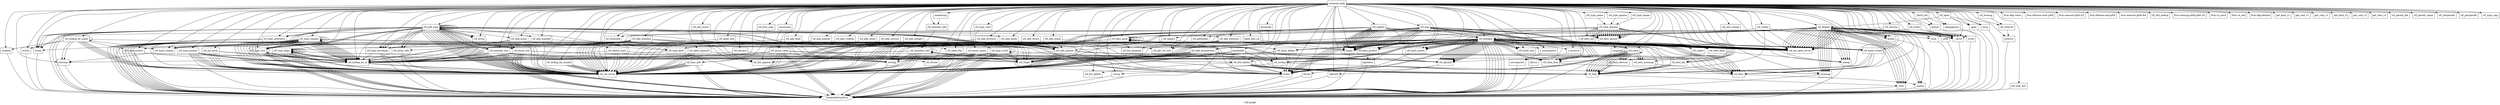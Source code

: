 digraph "Call graph" {
	label="Call graph";

	Node0x8052a35e0 [shape=record,label="{external node}"];
	Node0x8052a35e0 -> Node0x8052a3670;
	Node0x8052a35e0 -> Node0x8052a3850;
	Node0x8052a35e0 -> Node0x8052a38b0;
	Node0x8052a35e0 -> Node0x8052a3910;
	Node0x8052a35e0 -> Node0x8052a3970;
	Node0x8052a35e0 -> Node0x8052a39d0;
	Node0x8052a35e0 -> Node0x8052a3af0;
	Node0x8052a35e0 -> Node0x8052a3b50;
	Node0x8052a35e0 -> Node0x8052a3df0;
	Node0x8052a35e0 -> Node0x8052a3e50;
	Node0x8052a35e0 -> Node0x8052a3f10;
	Node0x8052a35e0 -> Node0x8052a3fd0;
	Node0x8052a35e0 -> Node0x8052bc030;
	Node0x8052a35e0 -> Node0x8052bc090;
	Node0x8052a35e0 -> Node0x8052bc1b0;
	Node0x8052a35e0 -> Node0x8052bc210;
	Node0x8052a35e0 -> Node0x8052bc270;
	Node0x8052a35e0 -> Node0x8052bc2d0;
	Node0x8052a35e0 -> Node0x8052bc390;
	Node0x8052a35e0 -> Node0x8052bc3f0;
	Node0x8052a35e0 -> Node0x8052bc450;
	Node0x8052a35e0 -> Node0x8052bc570;
	Node0x8052a35e0 -> Node0x8052bc5d0;
	Node0x8052a35e0 -> Node0x8052bc630;
	Node0x8052a35e0 -> Node0x8052bc690;
	Node0x8052a35e0 -> Node0x8052bc6f0;
	Node0x8052a35e0 -> Node0x8052bc750;
	Node0x8052a35e0 -> Node0x8052bc7b0;
	Node0x8052a35e0 -> Node0x8052bc810;
	Node0x8052a35e0 -> Node0x8052bc870;
	Node0x8052a35e0 -> Node0x8052bc8d0;
	Node0x8052a35e0 -> Node0x8052bcb10;
	Node0x8052a35e0 -> Node0x8052bcb70;
	Node0x8052a35e0 -> Node0x8052bcc90;
	Node0x8052a35e0 -> Node0x8052bce70;
	Node0x8052a35e0 -> Node0x8052bcf30;
	Node0x8052a35e0 -> Node0x8052bcf90;
	Node0x8052a35e0 -> Node0x8052bd050;
	Node0x8052a35e0 -> Node0x8052bd0b0;
	Node0x8052a35e0 -> Node0x8052bd110;
	Node0x8052a35e0 -> Node0x8052bd170;
	Node0x8052a35e0 -> Node0x8052bd230;
	Node0x8052a35e0 -> Node0x8052bd2f0;
	Node0x8052a35e0 -> Node0x8052bd290;
	Node0x8052a35e0 -> Node0x8052bd350;
	Node0x8052a35e0 -> Node0x8052bd3b0;
	Node0x8052a35e0 -> Node0x8052bcbd0;
	Node0x8052a35e0 -> Node0x8052bd470;
	Node0x8052a35e0 -> Node0x8052bd4d0;
	Node0x8052a35e0 -> Node0x8052bd530;
	Node0x8052a35e0 -> Node0x8052bd590;
	Node0x8052a35e0 -> Node0x8052bd5f0;
	Node0x8052a35e0 -> Node0x8052bd650;
	Node0x8052a35e0 -> Node0x8052bc4b0;
	Node0x8052a35e0 -> Node0x8052bd6b0;
	Node0x8052a35e0 -> Node0x8052bd770;
	Node0x8052a35e0 -> Node0x8052bd830;
	Node0x8052a35e0 -> Node0x8052bd890;
	Node0x8052a35e0 -> Node0x8052bd8f0;
	Node0x8052a35e0 -> Node0x8052bd950;
	Node0x8052a35e0 -> Node0x8052bd9b0;
	Node0x8052a35e0 -> Node0x8052bda10;
	Node0x8052a35e0 -> Node0x8052bda70;
	Node0x8052a35e0 -> Node0x8052bdad0;
	Node0x8052a35e0 -> Node0x8052bdb30;
	Node0x8052a35e0 -> Node0x8052bdb90;
	Node0x8052a35e0 -> Node0x8052bdbf0;
	Node0x8052a35e0 -> Node0x8052bdc50;
	Node0x8052a35e0 -> Node0x8052bdcb0;
	Node0x8052a35e0 -> Node0x8052bdd10;
	Node0x8052a35e0 -> Node0x8052bdd70;
	Node0x8052a35e0 -> Node0x8052bddd0;
	Node0x8052a35e0 -> Node0x8052bde30;
	Node0x8052a35e0 -> Node0x8052bde90;
	Node0x8052a35e0 -> Node0x8052bdef0;
	Node0x8052a35e0 -> Node0x8052bdf50;
	Node0x8052a35e0 -> Node0x8052bdfb0;
	Node0x8052a35e0 -> Node0x8052be010;
	Node0x8052a35e0 -> Node0x8052be070;
	Node0x8052a35e0 -> Node0x8052be0d0;
	Node0x8052a35e0 -> Node0x8052be130;
	Node0x8052a35e0 -> Node0x8052be190;
	Node0x8052a35e0 -> Node0x8052be1f0;
	Node0x8052a35e0 -> Node0x8052be250;
	Node0x8052a35e0 -> Node0x8052be2b0;
	Node0x8052a35e0 -> Node0x8052be310;
	Node0x8052a35e0 -> Node0x8052be370;
	Node0x8052a35e0 -> Node0x8052bc330;
	Node0x8052a35e0 -> Node0x8052be3d0;
	Node0x8052a35e0 -> Node0x8052be430;
	Node0x8052a35e0 -> Node0x8052a3790;
	Node0x8052a35e0 -> Node0x8052be490;
	Node0x8052a35e0 -> Node0x8052a3d90;
	Node0x8052a35e0 -> Node0x8052be4f0;
	Node0x8052a35e0 -> Node0x8052be550;
	Node0x8052a35e0 -> Node0x8052be5b0;
	Node0x8052a35e0 -> Node0x8052be610;
	Node0x8052a35e0 -> Node0x8052be670;
	Node0x8052a35e0 -> Node0x8052be6d0;
	Node0x8052a35e0 -> Node0x8052a3cd0;
	Node0x8052a35e0 -> Node0x8052be730;
	Node0x8052a35e0 -> Node0x8052be790;
	Node0x8052a35e0 -> Node0x8052be7f0;
	Node0x8052a35e0 -> Node0x8052a3d30;
	Node0x8052a35e0 -> Node0x8052a3c70;
	Node0x8052a35e0 -> Node0x8052be850;
	Node0x8052a35e0 -> Node0x8052be8b0;
	Node0x8052a35e0 -> Node0x8052a3a90;
	Node0x8052a35e0 -> Node0x8052a3c10;
	Node0x8052a35e0 -> Node0x8052a3bb0;
	Node0x8052a35e0 -> Node0x8052be910;
	Node0x8052a35e0 -> Node0x8052a36d0;
	Node0x8052a35e0 -> Node0x8052a37f0;
	Node0x8052a35e0 -> Node0x8052bd410;
	Node0x8052a35e0 -> Node0x8052be970;
	Node0x8052a35e0 -> Node0x8052bd7d0;
	Node0x8052a35e0 -> Node0x8052be9d0;
	Node0x8052a35e0 -> Node0x8052bea30;
	Node0x8052a35e0 -> Node0x8052bcab0;
	Node0x8052a35e0 -> Node0x8052bcdb0;
	Node0x8052a35e0 -> Node0x8052bc9f0;
	Node0x8052a35e0 -> Node0x8052bce10;
	Node0x8052a35e0 -> Node0x8052bea90;
	Node0x8052a35e0 -> Node0x8052beaf0;
	Node0x8052a35e0 -> Node0x8052bebb0;
	Node0x8052a35e0 -> Node0x8052bec10;
	Node0x8052a35e0 -> Node0x8052bc930;
	Node0x8052a35e0 -> Node0x8052bcd50;
	Node0x8052a35e0 -> Node0x8052bc990;
	Node0x8052a35e0 -> Node0x8052bc510;
	Node0x8052a35e0 -> Node0x8052bccf0;
	Node0x8052a35e0 -> Node0x8052bec70;
	Node0x8052a35e0 -> Node0x8052bca50;
	Node0x8052a35e0 -> Node0x8052becd0;
	Node0x8052a35e0 -> Node0x8052bed30;
	Node0x8052a35e0 -> Node0x8052bced0;
	Node0x8052a35e0 -> Node0x8052bedf0;
	Node0x8052a35e0 -> Node0x8052bcff0;
	Node0x8052a35e0 -> Node0x8052bee50;
	Node0x8052a35e0 -> Node0x8052a3eb0;
	Node0x8052a35e0 -> Node0x8052bd1d0;
	Node0x8052a35e0 -> Node0x8052a3f70;
	Node0x8052a35e0 -> Node0x8052bd710;
	Node0x8052a35e0 -> Node0x8052bcc30;
	Node0x8052a35e0 -> Node0x8052bc150;
	Node0x8052a35e0 -> Node0x8052bef10;
	Node0x8052a35e0 -> Node0x8052a3730;
	Node0x8052a35e0 -> Node0x8052a3a30;
	Node0x8052a3670 [shape=record,label="{ctf_create}"];
	Node0x8052a3670 -> Node0x8052a36d0;
	Node0x8052a3670 -> Node0x8052a3730;
	Node0x8052a3670 -> Node0x8052a3790;
	Node0x8052a3670 -> Node0x8052a37f0;
	Node0x8052a3850 [shape=record,label="{llvm.dbg.value}"];
	Node0x8052a38b0 [shape=record,label="{llvm.lifetime.start.p0i8}"];
	Node0x8052a3910 [shape=record,label="{llvm.memset.p0i8.i32}"];
	Node0x8052a3970 [shape=record,label="{llvm.lifetime.end.p0i8}"];
	Node0x8052a39d0 [shape=record,label="{ctf_update}"];
	Node0x8052a39d0 -> Node0x8052a3a30;
	Node0x8052a39d0 -> Node0x8052a3a90;
	Node0x8052a39d0 -> Node0x8052a3a30;
	Node0x8052a39d0 -> Node0x8052a3af0;
	Node0x8052a39d0 -> Node0x8052a3af0;
	Node0x8052a39d0 -> Node0x8052a3b50;
	Node0x8052a39d0 -> Node0x8052a3af0;
	Node0x8052a39d0 -> Node0x8052a3af0;
	Node0x8052a39d0 -> Node0x8052a3af0;
	Node0x8052a39d0 -> Node0x8052a3af0;
	Node0x8052a39d0 -> Node0x8052a3b50;
	Node0x8052a39d0 -> Node0x8052a3af0;
	Node0x8052a39d0 -> Node0x8052a3b50;
	Node0x8052a39d0 -> Node0x8052a3af0;
	Node0x8052a39d0 -> Node0x8052a3b50;
	Node0x8052a39d0 -> Node0x8052a3af0;
	Node0x8052a39d0 -> Node0x8052a3b50;
	Node0x8052a39d0 -> Node0x8052a3af0;
	Node0x8052a39d0 -> Node0x8052a3b50;
	Node0x8052a39d0 -> Node0x8052a3af0;
	Node0x8052a39d0 -> Node0x8052a3bb0;
	Node0x8052a39d0 -> Node0x8052a3790;
	Node0x8052a39d0 -> Node0x8052a3c10;
	Node0x8052a39d0 -> Node0x8052a3a30;
	Node0x8052a39d0 -> Node0x8052a3c70;
	Node0x8052a39d0 -> Node0x8052a3cd0;
	Node0x8052a39d0 -> Node0x8052a3d30;
	Node0x8052a39d0 -> Node0x8052a3af0;
	Node0x8052a39d0 -> Node0x8052a3af0;
	Node0x8052a39d0 -> Node0x8052a3af0;
	Node0x8052a39d0 -> Node0x8052a3d90;
	Node0x8052a3af0 [shape=record,label="{bcopy}"];
	Node0x8052a3af0 -> Node0x8052a3610;
	Node0x8052a3b50 [shape=record,label="{strlen}"];
	Node0x8052a3b50 -> Node0x8052a3610;
	Node0x8052a3df0 [shape=record,label="{llvm.memset.p0i8.i64}"];
	Node0x8052a3e50 [shape=record,label="{ctf_dtd_insert}"];
	Node0x8052a3e50 -> Node0x8052a3eb0;
	Node0x8052a3f10 [shape=record,label="{ctf_dtd_delete}"];
	Node0x8052a3f10 -> Node0x8052a3b50;
	Node0x8052a3f10 -> Node0x8052a37f0;
	Node0x8052a3f10 -> Node0x8052a37f0;
	Node0x8052a3f10 -> Node0x8052a37f0;
	Node0x8052a3f10 -> Node0x8052a3b50;
	Node0x8052a3f10 -> Node0x8052a37f0;
	Node0x8052a3f10 -> Node0x8052a3f70;
	Node0x8052a3f10 -> Node0x8052a37f0;
	Node0x8052a3fd0 [shape=record,label="{ctf_dtd_lookup}"];
	Node0x8052bc030 [shape=record,label="{ctf_discard}"];
	Node0x8052bc030 -> Node0x8052a3a30;
	Node0x8052bc030 -> Node0x8052a3f10;
	Node0x8052bc090 [shape=record,label="{ctf_add_integer}"];
	Node0x8052bc090 -> Node0x8052a3a30;
	Node0x8052bc090 -> Node0x8052bc0f0;
	Node0x8052bc0f0 [shape=record,label="{ctf_add_generic}"];
	Node0x8052bc0f0 -> Node0x8052a3a30;
	Node0x8052bc0f0 -> Node0x8052a3a30;
	Node0x8052bc0f0 -> Node0x8052a3a30;
	Node0x8052bc0f0 -> Node0x8052a36d0;
	Node0x8052bc0f0 -> Node0x8052a3a30;
	Node0x8052bc0f0 -> Node0x8052bc150;
	Node0x8052bc0f0 -> Node0x8052a37f0;
	Node0x8052bc0f0 -> Node0x8052a3a30;
	Node0x8052bc0f0 -> Node0x8052a3b50;
	Node0x8052bc0f0 -> Node0x8052a3eb0;
	Node0x8052bc1b0 [shape=record,label="{llvm.memcpy.p0i8.p0i8.i32}"];
	Node0x8052bc210 [shape=record,label="{ctf_add_float}"];
	Node0x8052bc210 -> Node0x8052a3a30;
	Node0x8052bc210 -> Node0x8052bc0f0;
	Node0x8052bc690 [shape=record,label="{ctf_add_typedef}"];
	Node0x8052bc690 -> Node0x8052bc330;
	Node0x8052bc690 -> Node0x8052a3a30;
	Node0x8052bc690 -> Node0x8052bc0f0;
	Node0x8052bc270 [shape=record,label="{ctf_add_pointer}"];
	Node0x8052bc270 -> Node0x8052a3a30;
	Node0x8052bc270 -> Node0x8052bc0f0;
	Node0x8052bc2d0 [shape=record,label="{ctf_add_array}"];
	Node0x8052bc2d0 -> Node0x8052a3a30;
	Node0x8052bc2d0 -> Node0x8052bc330;
	Node0x8052bc2d0 -> Node0x8052a3a30;
	Node0x8052bc2d0 -> Node0x8052bc330;
	Node0x8052bc2d0 -> Node0x8052a3a30;
	Node0x8052bc2d0 -> Node0x8052bc0f0;
	Node0x8052bc390 [shape=record,label="{ctf_set_array}"];
	Node0x8052bc390 -> Node0x8052a3a30;
	Node0x8052bc390 -> Node0x8052a3a30;
	Node0x8052bc390 -> Node0x8052bc330;
	Node0x8052bc390 -> Node0x8052a3a30;
	Node0x8052bc390 -> Node0x8052bc330;
	Node0x8052bc390 -> Node0x8052a3a30;
	Node0x8052bc3f0 [shape=record,label="{ctf_add_function}"];
	Node0x8052bc3f0 -> Node0x8052a3a30;
	Node0x8052bc3f0 -> Node0x8052a3a30;
	Node0x8052bc3f0 -> Node0x8052bc330;
	Node0x8052bc3f0 -> Node0x8052a3a30;
	Node0x8052bc3f0 -> Node0x8052bc330;
	Node0x8052bc3f0 -> Node0x8052a3a30;
	Node0x8052bc3f0 -> Node0x8052a36d0;
	Node0x8052bc3f0 -> Node0x8052a3a30;
	Node0x8052bc3f0 -> Node0x8052bc0f0;
	Node0x8052bc3f0 -> Node0x8052a37f0;
	Node0x8052bc3f0 -> Node0x8052a3af0;
	Node0x8052bc450 [shape=record,label="{ctf_add_struct}"];
	Node0x8052bc450 -> Node0x8052a3b50;
	Node0x8052bc450 -> Node0x8052bc4b0;
	Node0x8052bc450 -> Node0x8052bc510;
	Node0x8052bc450 -> Node0x8052bc0f0;
	Node0x8052bc570 [shape=record,label="{ctf_add_union}"];
	Node0x8052bc570 -> Node0x8052a3b50;
	Node0x8052bc570 -> Node0x8052bc4b0;
	Node0x8052bc570 -> Node0x8052bc510;
	Node0x8052bc570 -> Node0x8052bc0f0;
	Node0x8052bc5d0 [shape=record,label="{ctf_add_enum}"];
	Node0x8052bc5d0 -> Node0x8052a3b50;
	Node0x8052bc5d0 -> Node0x8052bc4b0;
	Node0x8052bc5d0 -> Node0x8052bc510;
	Node0x8052bc5d0 -> Node0x8052bc0f0;
	Node0x8052bc630 [shape=record,label="{ctf_add_forward}"];
	Node0x8052bc630 -> Node0x8052a3a30;
	Node0x8052bc630 -> Node0x8052a3b50;
	Node0x8052bc630 -> Node0x8052bc4b0;
	Node0x8052bc630 -> Node0x8052bc0f0;
	Node0x8052bc6f0 [shape=record,label="{ctf_add_volatile}"];
	Node0x8052bc6f0 -> Node0x8052a3a30;
	Node0x8052bc6f0 -> Node0x8052bc0f0;
	Node0x8052bc750 [shape=record,label="{ctf_add_const}"];
	Node0x8052bc750 -> Node0x8052a3a30;
	Node0x8052bc750 -> Node0x8052bc0f0;
	Node0x8052bc7b0 [shape=record,label="{ctf_add_restrict}"];
	Node0x8052bc7b0 -> Node0x8052a3a30;
	Node0x8052bc7b0 -> Node0x8052bc0f0;
	Node0x8052bc810 [shape=record,label="{ctf_add_enumerator}"];
	Node0x8052bc810 -> Node0x8052a3a30;
	Node0x8052bc810 -> Node0x8052a3a30;
	Node0x8052bc810 -> Node0x8052a3a30;
	Node0x8052bc810 -> Node0x8052a3a30;
	Node0x8052bc810 -> Node0x8052a3a30;
	Node0x8052bc810 -> Node0x8052bc870;
	Node0x8052bc810 -> Node0x8052a3a30;
	Node0x8052bc810 -> Node0x8052a36d0;
	Node0x8052bc810 -> Node0x8052a3a30;
	Node0x8052bc810 -> Node0x8052bc150;
	Node0x8052bc810 -> Node0x8052a37f0;
	Node0x8052bc810 -> Node0x8052a3a30;
	Node0x8052bc810 -> Node0x8052a3eb0;
	Node0x8052bc810 -> Node0x8052a3b50;
	Node0x8052bc870 [shape=record,label="{strcmp}"];
	Node0x8052bc870 -> Node0x8052a3610;
	Node0x8052bc8d0 [shape=record,label="{ctf_add_member}"];
	Node0x8052bc8d0 -> Node0x8052a3a30;
	Node0x8052bc8d0 -> Node0x8052a3a30;
	Node0x8052bc8d0 -> Node0x8052a3a30;
	Node0x8052bc8d0 -> Node0x8052a3a30;
	Node0x8052bc8d0 -> Node0x8052bc870;
	Node0x8052bc8d0 -> Node0x8052a3a30;
	Node0x8052bc8d0 -> Node0x8052bc930;
	Node0x8052bc8d0 -> Node0x8052bc990;
	Node0x8052bc8d0 -> Node0x8052a36d0;
	Node0x8052bc8d0 -> Node0x8052a3a30;
	Node0x8052bc8d0 -> Node0x8052bc150;
	Node0x8052bc8d0 -> Node0x8052a37f0;
	Node0x8052bc8d0 -> Node0x8052a3a30;
	Node0x8052bc8d0 -> Node0x8052bc9f0;
	Node0x8052bc8d0 -> Node0x8052bca50;
	Node0x8052bc8d0 -> Node0x8052bc930;
	Node0x8052bc8d0 -> Node0x8052bcab0;
	Node0x8052bc8d0 -> Node0x8052a3eb0;
	Node0x8052bc8d0 -> Node0x8052a3b50;
	Node0x8052bcb10 [shape=record,label="{ctf_delete_type}"];
	Node0x8052bcb10 -> Node0x8052a3a30;
	Node0x8052bcb10 -> Node0x8052bc330;
	Node0x8052bcb10 -> Node0x8052a3a30;
	Node0x8052bcb10 -> Node0x8052a3a30;
	Node0x8052bcb10 -> Node0x8052a3f10;
	Node0x8052bcb70 [shape=record,label="{ctf_add_type}"];
	Node0x8052bcb70 -> Node0x8052a3a30;
	Node0x8052bcb70 -> Node0x8052bc330;
	Node0x8052bcb70 -> Node0x8052bcbd0;
	Node0x8052bcb70 -> Node0x8052a3a30;
	Node0x8052bcb70 -> Node0x8052bcc30;
	Node0x8052bcb70 -> Node0x8052a3610;
	Node0x8052bcb70 -> Node0x8052a3610;
	Node0x8052bcb70 -> Node0x8052a3610;
	Node0x8052bcb70 -> Node0x8052a3b50;
	Node0x8052bcb70 -> Node0x8052bc4b0;
	Node0x8052bcb70 -> Node0x8052bc510;
	Node0x8052bcb70 -> Node0x8052a3a30;
	Node0x8052bcb70 -> Node0x8052bc870;
	Node0x8052bcb70 -> Node0x8052bca50;
	Node0x8052bcb70 -> Node0x8052bcc90;
	Node0x8052bcb70 -> Node0x8052bca50;
	Node0x8052bcb70 -> Node0x8052bcbd0;
	Node0x8052bcb70 -> Node0x8052a3a30;
	Node0x8052bcb70 -> Node0x8052bca50;
	Node0x8052bcb70 -> Node0x8052bcc90;
	Node0x8052bcb70 -> Node0x8052a3a30;
	Node0x8052bcb70 -> Node0x8052bc0f0;
	Node0x8052bcb70 -> Node0x8052bc0f0;
	Node0x8052bcb70 -> Node0x8052bccf0;
	Node0x8052bcb70 -> Node0x8052bcb70;
	Node0x8052bcb70 -> Node0x8052a3a30;
	Node0x8052bcb70 -> Node0x8052bc0f0;
	Node0x8052bcb70 -> Node0x8052bcd50;
	Node0x8052bcb70 -> Node0x8052bcbd0;
	Node0x8052bcb70 -> Node0x8052a3a30;
	Node0x8052bcb70 -> Node0x8052bcb70;
	Node0x8052bcb70 -> Node0x8052bcb70;
	Node0x8052bcb70 -> Node0x8052bcd50;
	Node0x8052bcb70 -> Node0x8052bcc90;
	Node0x8052bcb70 -> Node0x8052a3a30;
	Node0x8052bcb70 -> Node0x8052bc2d0;
	Node0x8052bcb70 -> Node0x8052bcb70;
	Node0x8052bcb70 -> Node0x8052bc3f0;
	Node0x8052bcb70 -> Node0x8052bc930;
	Node0x8052bcb70 -> Node0x8052bc930;
	Node0x8052bcb70 -> Node0x8052a3a30;
	Node0x8052bcb70 -> Node0x8052bcdb0;
	Node0x8052bcb70 -> Node0x8052a3a30;
	Node0x8052bcb70 -> Node0x8052bc0f0;
	Node0x8052bcb70 -> Node0x8052bcdb0;
	Node0x8052bcb70 -> Node0x8052bc930;
	Node0x8052bcb70 -> Node0x8052bcb70;
	Node0x8052bcb70 -> Node0x8052bce10;
	Node0x8052bcb70 -> Node0x8052bce10;
	Node0x8052bcb70 -> Node0x8052a3a30;
	Node0x8052bcb70 -> Node0x8052bc5d0;
	Node0x8052bcb70 -> Node0x8052bce10;
	Node0x8052bcb70 -> Node0x8052a3b50;
	Node0x8052bcb70 -> Node0x8052bc4b0;
	Node0x8052bcb70 -> Node0x8052bc0f0;
	Node0x8052bcb70 -> Node0x8052bccf0;
	Node0x8052bcb70 -> Node0x8052bcb70;
	Node0x8052bcb70 -> Node0x8052bc690;
	Node0x8052bcb70 -> Node0x8052a3a30;
	Node0x8052bcc90 [shape=record,label="{bcmp}"];
	Node0x8052bcc90 -> Node0x8052a3610;
	Node0x8052bce70 [shape=record,label="{membcmp}"];
	Node0x8052bce70 -> Node0x8052bced0;
	Node0x8052bcf30 [shape=record,label="{membadd}"];
	Node0x8052bcf30 -> Node0x8052a36d0;
	Node0x8052bcf30 -> Node0x8052a3a30;
	Node0x8052bcf30 -> Node0x8052bc150;
	Node0x8052bcf30 -> Node0x8052a37f0;
	Node0x8052bcf30 -> Node0x8052a3a30;
	Node0x8052bcf30 -> Node0x8052a3eb0;
	Node0x8052bcf30 -> Node0x8052a3b50;
	Node0x8052bcf90 [shape=record,label="{enumcmp}"];
	Node0x8052bcf90 -> Node0x8052bcff0;
	Node0x8052bd050 [shape=record,label="{enumadd}"];
	Node0x8052bd050 -> Node0x8052bc810;
	Node0x8052bd0b0 [shape=record,label="{ctf_decl_init}"];
	Node0x8052bd110 [shape=record,label="{ctf_decl_fini}"];
	Node0x8052bd110 -> Node0x8052a37f0;
	Node0x8052bd110 -> Node0x8052a37f0;
	Node0x8052bd110 -> Node0x8052a37f0;
	Node0x8052bd110 -> Node0x8052a37f0;
	Node0x8052bd170 [shape=record,label="{ctf_decl_push}"];
	Node0x8052bd170 -> Node0x8052bc330;
	Node0x8052bd170 -> Node0x8052a3610;
	Node0x8052bd170 -> Node0x8052bcd50;
	Node0x8052bd170 -> Node0x8052bd170;
	Node0x8052bd170 -> Node0x8052bcc30;
	Node0x8052bd170 -> Node0x8052bd170;
	Node0x8052bd170 -> Node0x8052bd170;
	Node0x8052bd170 -> Node0x8052bd170;
	Node0x8052bd170 -> Node0x8052bd170;
	Node0x8052bd170 -> Node0x8052a36d0;
	Node0x8052bd170 -> Node0x8052bd1d0;
	Node0x8052bd170 -> Node0x8052a3eb0;
	Node0x8052bd230 [shape=record,label="{ctf_decl_sprintf}"];
	Node0x8052bd230 -> Node0x8052bd290;
	Node0x8052bd2f0 [shape=record,label="{llvm.va_start}"];
	Node0x8052bd290 [shape=record,label="{vsnprintf}"];
	Node0x8052bd290 -> Node0x8052a3610;
	Node0x8052bd350 [shape=record,label="{llvm.va_end}"];
	Node0x8052bd3b0 [shape=record,label="{ctf_errmsg}"];
	Node0x8052bd3b0 -> Node0x8052bd410;
	Node0x8052bcbd0 [shape=record,label="{ctf_errno}"];
	Node0x8052bd470 [shape=record,label="{ctf_hash_create}"];
	Node0x8052bd470 -> Node0x8052a36d0;
	Node0x8052bd470 -> Node0x8052a36d0;
	Node0x8052bd470 -> Node0x8052a37f0;
	Node0x8052bd470 -> Node0x8052a37f0;
	Node0x8052bd4d0 [shape=record,label="{ctf_hash_destroy}"];
	Node0x8052bd4d0 -> Node0x8052a37f0;
	Node0x8052bd4d0 -> Node0x8052a37f0;
	Node0x8052bd530 [shape=record,label="{ctf_hash_size}"];
	Node0x8052bd590 [shape=record,label="{ctf_hash_insert}"];
	Node0x8052bd590 -> Node0x8052a3b50;
	Node0x8052bd5f0 [shape=record,label="{ctf_hash_define}"];
	Node0x8052bd5f0 -> Node0x8052bcc30;
	Node0x8052bd5f0 -> Node0x8052a3b50;
	Node0x8052bd5f0 -> Node0x8052bd650;
	Node0x8052bd5f0 -> Node0x8052a3b50;
	Node0x8052bd650 [shape=record,label="{strncmp}"];
	Node0x8052bd650 -> Node0x8052a3610;
	Node0x8052bc4b0 [shape=record,label="{ctf_hash_lookup}"];
	Node0x8052bc4b0 -> Node0x8052bd650;
	Node0x8052bd6b0 [shape=record,label="{ctf_label_topmost}"];
	Node0x8052bd6b0 -> Node0x8052a3a30;
	Node0x8052bd6b0 -> Node0x8052a3a30;
	Node0x8052bd6b0 -> Node0x8052bd710;
	Node0x8052bd6b0 -> Node0x8052a3a30;
	Node0x8052bd770 [shape=record,label="{ctf_label_iter}"];
	Node0x8052bd770 -> Node0x8052a3a30;
	Node0x8052bd770 -> Node0x8052a3a30;
	Node0x8052bd770 -> Node0x8052bd710;
	Node0x8052bd770 -> Node0x8052bd7d0;
	Node0x8052bd770 -> Node0x8052a3a30;
	Node0x8052bd770 -> Node0x8052a3610;
	Node0x8052bd830 [shape=record,label="{ctf_label_info}"];
	Node0x8052bd830 -> Node0x8052bd770;
	Node0x8052bd830 -> Node0x8052a3a30;
	Node0x8052bd890 [shape=record,label="{label_info_cb}"];
	Node0x8052bd890 -> Node0x8052bc870;
	Node0x8052bd890 -> Node0x8052a3af0;
	Node0x8052bd8f0 [shape=record,label="{_libctf_init}"];
	Node0x8052bd8f0 -> Node0x8052bd950;
	Node0x8052bd8f0 -> Node0x8052bd9b0;
	Node0x8052bd950 [shape=record,label="{getenv}"];
	Node0x8052bd950 -> Node0x8052a3610;
	Node0x8052bd9b0 [shape=record,label="{getpagesize}"];
	Node0x8052bd9b0 -> Node0x8052a3610;
	Node0x8052bda10 [shape=record,label="{ctf_zopen}"];
	Node0x8052bda70 [shape=record,label="{z_uncompress}"];
	Node0x8052bda70 -> Node0x8052bdad0;
	Node0x8052bdad0 [shape=record,label="{uncompress}"];
	Node0x8052bdad0 -> Node0x8052a3610;
	Node0x8052bdb30 [shape=record,label="{z_strerror}"];
	Node0x8052bdb30 -> Node0x8052bdb90;
	Node0x8052bdb90 [shape=record,label="{zError}"];
	Node0x8052bdb90 -> Node0x8052a3610;
	Node0x8052bdbf0 [shape=record,label="{ctf_sect_mmap}"];
	Node0x8052bdbf0 -> Node0x8052bdc50;
	Node0x8052bdc50 [shape=record,label="{mmap}"];
	Node0x8052bdc50 -> Node0x8052a3610;
	Node0x8052bdcb0 [shape=record,label="{ctf_sect_munmap}"];
	Node0x8052bdcb0 -> Node0x8052bdd10;
	Node0x8052bdd10 [shape=record,label="{munmap}"];
	Node0x8052bdd10 -> Node0x8052a3610;
	Node0x8052bdd70 [shape=record,label="{ctf_fdopen}"];
	Node0x8052bdd70 -> Node0x8052bddd0;
	Node0x8052bdd70 -> Node0x8052bde30;
	Node0x8052bdd70 -> Node0x8052bde90;
	Node0x8052bdd70 -> Node0x8052a3730;
	Node0x8052bdd70 -> Node0x8052bdef0;
	Node0x8052bdd70 -> Node0x8052bde90;
	Node0x8052bdd70 -> Node0x8052a3730;
	Node0x8052bdd70 -> Node0x8052a3730;
	Node0x8052bdd70 -> Node0x8052bdc50;
	Node0x8052bdd70 -> Node0x8052bde90;
	Node0x8052bdd70 -> Node0x8052a3730;
	Node0x8052bdd70 -> Node0x8052a3790;
	Node0x8052bdd70 -> Node0x8052bdd10;
	Node0x8052bdd70 -> Node0x8052bcc90;
	Node0x8052bdd70 -> Node0x8052a3730;
	Node0x8052bdd70 -> Node0x8052a3730;
	Node0x8052bdd70 -> Node0x8052a3730;
	Node0x8052bdd70 -> Node0x8052a3af0;
	Node0x8052bdd70 -> Node0x8052bdef0;
	Node0x8052bdd70 -> Node0x8052bde90;
	Node0x8052bdd70 -> Node0x8052a3730;
	Node0x8052bdd70 -> Node0x8052bdef0;
	Node0x8052bdd70 -> Node0x8052bde90;
	Node0x8052bdd70 -> Node0x8052a3730;
	Node0x8052bdd70 -> Node0x8052a3730;
	Node0x8052bdd70 -> Node0x8052bdf50;
	Node0x8052bdd70 -> Node0x8052bde90;
	Node0x8052bdd70 -> Node0x8052a3730;
	Node0x8052bdd70 -> Node0x8052bdf50;
	Node0x8052bdd70 -> Node0x8052bdef0;
	Node0x8052bdd70 -> Node0x8052bdfb0;
	Node0x8052bdd70 -> Node0x8052bdfb0;
	Node0x8052bdd70 -> Node0x8052bdfb0;
	Node0x8052bdd70 -> Node0x8052bde90;
	Node0x8052bdd70 -> Node0x8052a3730;
	Node0x8052bdd70 -> Node0x8052bdef0;
	Node0x8052bdd70 -> Node0x8052bdfb0;
	Node0x8052bdd70 -> Node0x8052bde90;
	Node0x8052bdd70 -> Node0x8052a3730;
	Node0x8052bdd70 -> Node0x8052bdc50;
	Node0x8052bdd70 -> Node0x8052bdfb0;
	Node0x8052bdd70 -> Node0x8052a3730;
	Node0x8052bdd70 -> Node0x8052bc870;
	Node0x8052bdd70 -> Node0x8052bdfb0;
	Node0x8052bdd70 -> Node0x8052bdd10;
	Node0x8052bdd70 -> Node0x8052a3730;
	Node0x8052bdd70 -> Node0x8052bdc50;
	Node0x8052bdd70 -> Node0x8052bdd10;
	Node0x8052bdd70 -> Node0x8052a3730;
	Node0x8052bdd70 -> Node0x8052bdc50;
	Node0x8052bdd70 -> Node0x8052bdc50;
	Node0x8052bdd70 -> Node0x8052a3730;
	Node0x8052bdd70 -> Node0x8052a3790;
	Node0x8052bdd70 -> Node0x8052a3790;
	Node0x8052bdd70 -> Node0x8052bdd10;
	Node0x8052bdd70 -> Node0x8052bdd10;
	Node0x8052bdd70 -> Node0x8052bdd10;
	Node0x8052bdd70 -> Node0x8052bdd10;
	Node0x8052bdd70 -> Node0x8052a3730;
	Node0x8052bddd0 [shape=record,label="{fstat}"];
	Node0x8052bddd0 -> Node0x8052a3610;
	Node0x8052bde30 [shape=record,label="{ioctl}"];
	Node0x8052bde30 -> Node0x8052a3610;
	Node0x8052bde90 [shape=record,label="{__error}"];
	Node0x8052bde90 -> Node0x8052a3610;
	Node0x8052bdef0 [shape=record,label="{pread}"];
	Node0x8052bdef0 -> Node0x8052a3610;
	Node0x8052bdf50 [shape=record,label="{malloc}"];
	Node0x8052bdf50 -> Node0x8052a3610;
	Node0x8052bdfb0 [shape=record,label="{free}"];
	Node0x8052bdfb0 -> Node0x8052a3610;
	Node0x8052be010 [shape=record,label="{ctf_open}"];
	Node0x8052be010 -> Node0x8052be070;
	Node0x8052be010 -> Node0x8052bde90;
	Node0x8052be010 -> Node0x8052bdd70;
	Node0x8052be010 -> Node0x8052be0d0;
	Node0x8052be070 [shape=record,label="{open}"];
	Node0x8052be070 -> Node0x8052a3610;
	Node0x8052be0d0 [shape=record,label="{close}"];
	Node0x8052be0d0 -> Node0x8052a3610;
	Node0x8052be130 [shape=record,label="{ctf_write}"];
	Node0x8052be130 -> Node0x8052be190;
	Node0x8052be130 -> Node0x8052bde90;
	Node0x8052be130 -> Node0x8052a3a30;
	Node0x8052be190 [shape=record,label="{write}"];
	Node0x8052be190 -> Node0x8052a3610;
	Node0x8052be1f0 [shape=record,label="{ctf_version}"];
	Node0x8052be1f0 -> Node0x8052bde90;
	Node0x8052be1f0 -> Node0x8052bde90;
	Node0x8052be1f0 -> Node0x8052bd7d0;
	Node0x8052be250 [shape=record,label="{ctf_lookup_by_name}"];
	Node0x8052be250 -> Node0x8052a3a30;
	Node0x8052be250 -> Node0x8052a3b50;
	Node0x8052be250 -> Node0x8052be2b0;
	Node0x8052be250 -> Node0x8052bc9f0;
	Node0x8052be250 -> Node0x8052a3a30;
	Node0x8052be250 -> Node0x8052bd650;
	Node0x8052be250 -> Node0x8052bd650;
	Node0x8052be250 -> Node0x8052be310;
	Node0x8052be250 -> Node0x8052bc4b0;
	Node0x8052be250 -> Node0x8052a3a30;
	Node0x8052be250 -> Node0x8052a3a30;
	Node0x8052be250 -> Node0x8052a3a30;
	Node0x8052be250 -> Node0x8052be250;
	Node0x8052be2b0 [shape=record,label="{strpbrk}"];
	Node0x8052be2b0 -> Node0x8052a3610;
	Node0x8052be310 [shape=record,label="{strchr}"];
	Node0x8052be310 -> Node0x8052a3610;
	Node0x8052be370 [shape=record,label="{ctf_lookup_by_symbol}"];
	Node0x8052be370 -> Node0x8052a3a30;
	Node0x8052be370 -> Node0x8052a3a30;
	Node0x8052be370 -> Node0x8052a3a30;
	Node0x8052be370 -> Node0x8052a3a30;
	Node0x8052be370 -> Node0x8052a3a30;
	Node0x8052be370 -> Node0x8052a3a30;
	Node0x8052bc330 [shape=record,label="{ctf_lookup_by_id}"];
	Node0x8052bc330 -> Node0x8052a3a30;
	Node0x8052bc330 -> Node0x8052a3a30;
	Node0x8052be3d0 [shape=record,label="{ctf_func_info}"];
	Node0x8052be3d0 -> Node0x8052a3a30;
	Node0x8052be3d0 -> Node0x8052a3a30;
	Node0x8052be3d0 -> Node0x8052a3a30;
	Node0x8052be3d0 -> Node0x8052a3a30;
	Node0x8052be3d0 -> Node0x8052a3a30;
	Node0x8052be3d0 -> Node0x8052a3610;
	Node0x8052be3d0 -> Node0x8052a3610;
	Node0x8052be3d0 -> Node0x8052a3a30;
	Node0x8052be3d0 -> Node0x8052a3a30;
	Node0x8052be430 [shape=record,label="{ctf_func_args}"];
	Node0x8052be430 -> Node0x8052be3d0;
	Node0x8052a3790 [shape=record,label="{ctf_bufopen}"];
	Node0x8052a3790 -> Node0x8052a3730;
	Node0x8052a3790 -> Node0x8052a3730;
	Node0x8052a3790 -> Node0x8052a3730;
	Node0x8052a3790 -> Node0x8052a3730;
	Node0x8052a3790 -> Node0x8052a3730;
	Node0x8052a3790 -> Node0x8052bd7d0;
	Node0x8052a3790 -> Node0x8052a3730;
	Node0x8052a3790 -> Node0x8052a3730;
	Node0x8052a3790 -> Node0x8052bd7d0;
	Node0x8052a3790 -> Node0x8052a3730;
	Node0x8052a3790 -> Node0x8052a3730;
	Node0x8052a3790 -> Node0x8052a3af0;
	Node0x8052a3790 -> Node0x8052bd7d0;
	Node0x8052a3790 -> Node0x8052a3730;
	Node0x8052a3790 -> Node0x8052a3730;
	Node0x8052a3790 -> Node0x8052a3730;
	Node0x8052a3790 -> Node0x8052bda10;
	Node0x8052a3790 -> Node0x8052a3a90;
	Node0x8052a3790 -> Node0x8052a3730;
	Node0x8052a3790 -> Node0x8052a3af0;
	Node0x8052a3790 -> Node0x8052bda70;
	Node0x8052a3790 -> Node0x8052bdb30;
	Node0x8052a3790 -> Node0x8052bd7d0;
	Node0x8052a3790 -> Node0x8052a3c10;
	Node0x8052a3790 -> Node0x8052a3730;
	Node0x8052a3790 -> Node0x8052bd7d0;
	Node0x8052a3790 -> Node0x8052a3c10;
	Node0x8052a3790 -> Node0x8052a3730;
	Node0x8052a3790 -> Node0x8052a3bb0;
	Node0x8052a3790 -> Node0x8052a36d0;
	Node0x8052a3790 -> Node0x8052a3730;
	Node0x8052a3790 -> Node0x8052a3af0;
	Node0x8052a3790 -> Node0x8052a3af0;
	Node0x8052a3790 -> Node0x8052a3af0;
	Node0x8052a3790 -> Node0x8052bc150;
	Node0x8052a3790 -> Node0x8052bc150;
	Node0x8052a3790 -> Node0x8052bc150;
	Node0x8052a3790 -> Node0x8052bcc30;
	Node0x8052a3790 -> Node0x8052bcc30;
	Node0x8052a3790 -> Node0x8052bd7d0;
	Node0x8052a3790 -> Node0x8052a36d0;
	Node0x8052a3790 -> Node0x8052a3730;
	Node0x8052a3790 -> Node0x8052bc870;
	Node0x8052a3790 -> Node0x8052bc870;
	Node0x8052a3790 -> Node0x8052a3610;
	Node0x8052a3790 -> Node0x8052a3610;
	Node0x8052a3790 -> Node0x8052bd7d0;
	Node0x8052a3790 -> Node0x8052a3610;
	Node0x8052a3790 -> Node0x8052a3610;
	Node0x8052a3790 -> Node0x8052bcab0;
	Node0x8052a3790 -> Node0x8052bd7d0;
	Node0x8052a3790 -> Node0x8052bd7d0;
	Node0x8052a3790 -> Node0x8052bd7d0;
	Node0x8052a3790 -> Node0x8052bd470;
	Node0x8052a3790 -> Node0x8052bd470;
	Node0x8052a3790 -> Node0x8052bd470;
	Node0x8052a3790 -> Node0x8052bd470;
	Node0x8052a3790 -> Node0x8052a36d0;
	Node0x8052a3790 -> Node0x8052a36d0;
	Node0x8052a3790 -> Node0x8052a3610;
	Node0x8052a3790 -> Node0x8052a3610;
	Node0x8052a3790 -> Node0x8052bcab0;
	Node0x8052a3790 -> Node0x8052bcc30;
	Node0x8052a3790 -> Node0x8052a3b50;
	Node0x8052a3790 -> Node0x8052bc4b0;
	Node0x8052a3790 -> Node0x8052bd590;
	Node0x8052a3790 -> Node0x8052bca50;
	Node0x8052a3790 -> Node0x8052bd590;
	Node0x8052a3790 -> Node0x8052bd5f0;
	Node0x8052a3790 -> Node0x8052bd5f0;
	Node0x8052a3790 -> Node0x8052bd5f0;
	Node0x8052a3790 -> Node0x8052bd590;
	Node0x8052a3790 -> Node0x8052a3b50;
	Node0x8052a3790 -> Node0x8052bc4b0;
	Node0x8052a3790 -> Node0x8052bd590;
	Node0x8052a3790 -> Node0x8052bd590;
	Node0x8052a3790 -> Node0x8052bd7d0;
	Node0x8052a3790 -> Node0x8052bd530;
	Node0x8052a3790 -> Node0x8052bd7d0;
	Node0x8052a3790 -> Node0x8052bd530;
	Node0x8052a3790 -> Node0x8052bd7d0;
	Node0x8052a3790 -> Node0x8052bd530;
	Node0x8052a3790 -> Node0x8052bd7d0;
	Node0x8052a3790 -> Node0x8052bd530;
	Node0x8052a3790 -> Node0x8052bd7d0;
	Node0x8052a3790 -> Node0x8052a3610;
	Node0x8052a3790 -> Node0x8052bcc30;
	Node0x8052a3790 -> Node0x8052a3730;
	Node0x8052a3790 -> Node0x8052a3d90;
	Node0x8052be490 [shape=record,label="{llvm.dbg.declare}"];
	Node0x8052a3d90 [shape=record,label="{ctf_close}"];
	Node0x8052a3d90 -> Node0x8052bd7d0;
	Node0x8052a3d90 -> Node0x8052a3d90;
	Node0x8052a3d90 -> Node0x8052a3f10;
	Node0x8052a3d90 -> Node0x8052a37f0;
	Node0x8052a3d90 -> Node0x8052bdcb0;
	Node0x8052a3d90 -> Node0x8052bdcb0;
	Node0x8052a3d90 -> Node0x8052bdcb0;
	Node0x8052a3d90 -> Node0x8052a3b50;
	Node0x8052a3d90 -> Node0x8052a37f0;
	Node0x8052a3d90 -> Node0x8052a3b50;
	Node0x8052a3d90 -> Node0x8052a37f0;
	Node0x8052a3d90 -> Node0x8052a3b50;
	Node0x8052a3d90 -> Node0x8052a37f0;
	Node0x8052a3d90 -> Node0x8052a3c10;
	Node0x8052a3d90 -> Node0x8052a37f0;
	Node0x8052a3d90 -> Node0x8052a37f0;
	Node0x8052a3d90 -> Node0x8052a37f0;
	Node0x8052a3d90 -> Node0x8052bd4d0;
	Node0x8052a3d90 -> Node0x8052bd4d0;
	Node0x8052a3d90 -> Node0x8052bd4d0;
	Node0x8052a3d90 -> Node0x8052bd4d0;
	Node0x8052a3d90 -> Node0x8052a37f0;
	Node0x8052be4f0 [shape=record,label="{get_kind_v1}"];
	Node0x8052be550 [shape=record,label="{get_root_v1}"];
	Node0x8052be5b0 [shape=record,label="{get_vlen_v1}"];
	Node0x8052be610 [shape=record,label="{get_kind_v2}"];
	Node0x8052be670 [shape=record,label="{get_root_v2}"];
	Node0x8052be6d0 [shape=record,label="{get_vlen_v2}"];
	Node0x8052a3cd0 [shape=record,label="{ctf_setmodel}"];
	Node0x8052a3cd0 -> Node0x8052a3a30;
	Node0x8052be730 [shape=record,label="{ctf_dup}"];
	Node0x8052be730 -> Node0x8052a3af0;
	Node0x8052be730 -> Node0x8052a3a90;
	Node0x8052be730 -> Node0x8052a3a30;
	Node0x8052be730 -> Node0x8052a3af0;
	Node0x8052be730 -> Node0x8052a3bb0;
	Node0x8052be730 -> Node0x8052a3af0;
	Node0x8052be730 -> Node0x8052a3a90;
	Node0x8052be730 -> Node0x8052a3a30;
	Node0x8052be730 -> Node0x8052a3c10;
	Node0x8052be730 -> Node0x8052a3af0;
	Node0x8052be730 -> Node0x8052a3bb0;
	Node0x8052be730 -> Node0x8052a3af0;
	Node0x8052be730 -> Node0x8052a3a90;
	Node0x8052be730 -> Node0x8052a3a30;
	Node0x8052be730 -> Node0x8052a3af0;
	Node0x8052be730 -> Node0x8052a3bb0;
	Node0x8052be730 -> Node0x8052a3790;
	Node0x8052be730 -> Node0x8052a3a30;
	Node0x8052be730 -> Node0x8052a3c10;
	Node0x8052be730 -> Node0x8052a3c10;
	Node0x8052be730 -> Node0x8052a3c10;
	Node0x8052be790 [shape=record,label="{ctf_parent_file}"];
	Node0x8052be7f0 [shape=record,label="{ctf_parent_name}"];
	Node0x8052a3d30 [shape=record,label="{ctf_import}"];
	Node0x8052a3d30 -> Node0x8052a3a30;
	Node0x8052a3d30 -> Node0x8052a3a30;
	Node0x8052a3d30 -> Node0x8052a3d90;
	Node0x8052a3c70 [shape=record,label="{ctf_getmodel}"];
	Node0x8052be850 [shape=record,label="{ctf_setspecific}"];
	Node0x8052be8b0 [shape=record,label="{ctf_getspecific}"];
	Node0x8052a3a90 [shape=record,label="{ctf_data_alloc}"];
	Node0x8052a3a90 -> Node0x8052bdc50;
	Node0x8052a3c10 [shape=record,label="{ctf_data_free}"];
	Node0x8052a3c10 -> Node0x8052bdd10;
	Node0x8052a3bb0 [shape=record,label="{ctf_data_protect}"];
	Node0x8052a3bb0 -> Node0x8052be910;
	Node0x8052be910 [shape=record,label="{mprotect}"];
	Node0x8052be910 -> Node0x8052a3610;
	Node0x8052a36d0 [shape=record,label="{ctf_alloc}"];
	Node0x8052a36d0 -> Node0x8052bdf50;
	Node0x8052a37f0 [shape=record,label="{ctf_free}"];
	Node0x8052a37f0 -> Node0x8052bdfb0;
	Node0x8052bd410 [shape=record,label="{ctf_strerror}"];
	Node0x8052bd410 -> Node0x8052be970;
	Node0x8052be970 [shape=record,label="{strerror}"];
	Node0x8052be970 -> Node0x8052a3610;
	Node0x8052bd7d0 [shape=record,label="{ctf_dprintf}"];
	Node0x8052bd7d0 -> Node0x8052be9d0;
	Node0x8052bd7d0 -> Node0x8052bea30;
	Node0x8052be9d0 [shape=record,label="{fwrite}"];
	Node0x8052be9d0 -> Node0x8052a3610;
	Node0x8052bea30 [shape=record,label="{vfprintf}"];
	Node0x8052bea30 -> Node0x8052a3610;
	Node0x8052bcab0 [shape=record,label="{ctf_get_ctt_size}"];
	Node0x8052bcdb0 [shape=record,label="{ctf_member_iter}"];
	Node0x8052bcdb0 -> Node0x8052bc330;
	Node0x8052bcdb0 -> Node0x8052a3610;
	Node0x8052bcdb0 -> Node0x8052bd7d0;
	Node0x8052bcdb0 -> Node0x8052a3a30;
	Node0x8052bcdb0 -> Node0x8052bc330;
	Node0x8052bcdb0 -> Node0x8052a3610;
	Node0x8052bcdb0 -> Node0x8052a3a30;
	Node0x8052bcdb0 -> Node0x8052a3610;
	Node0x8052bcdb0 -> Node0x8052bcc30;
	Node0x8052bcdb0 -> Node0x8052a3610;
	Node0x8052bcdb0 -> Node0x8052bcc30;
	Node0x8052bcdb0 -> Node0x8052a3610;
	Node0x8052bc9f0 [shape=record,label="{ctf_type_resolve}"];
	Node0x8052bc9f0 -> Node0x8052bc330;
	Node0x8052bc9f0 -> Node0x8052a3610;
	Node0x8052bc9f0 -> Node0x8052bd7d0;
	Node0x8052bc9f0 -> Node0x8052a3a30;
	Node0x8052bce10 [shape=record,label="{ctf_enum_iter}"];
	Node0x8052bce10 -> Node0x8052bc330;
	Node0x8052bce10 -> Node0x8052a3610;
	Node0x8052bce10 -> Node0x8052bd7d0;
	Node0x8052bce10 -> Node0x8052a3a30;
	Node0x8052bce10 -> Node0x8052bc330;
	Node0x8052bce10 -> Node0x8052a3610;
	Node0x8052bce10 -> Node0x8052a3a30;
	Node0x8052bce10 -> Node0x8052a3610;
	Node0x8052bce10 -> Node0x8052bcc30;
	Node0x8052bce10 -> Node0x8052a3610;
	Node0x8052bea90 [shape=record,label="{ctf_type_iter}"];
	Node0x8052bea90 -> Node0x8052a3610;
	Node0x8052beaf0 [shape=record,label="{ctf_type_lname}"];
	Node0x8052beaf0 -> Node0x8052beb50;
	Node0x8052beb50 [shape=record,label="{ctf_type_qlname}"];
	Node0x8052beb50 -> Node0x8052bd0b0;
	Node0x8052beb50 -> Node0x8052bd170;
	Node0x8052beb50 -> Node0x8052bd110;
	Node0x8052beb50 -> Node0x8052a3a30;
	Node0x8052beb50 -> Node0x8052bc330;
	Node0x8052beb50 -> Node0x8052bcc30;
	Node0x8052beb50 -> Node0x8052bd230;
	Node0x8052beb50 -> Node0x8052bd230;
	Node0x8052beb50 -> Node0x8052bd230;
	Node0x8052beb50 -> Node0x8052bd230;
	Node0x8052beb50 -> Node0x8052bd230;
	Node0x8052beb50 -> Node0x8052bd230;
	Node0x8052beb50 -> Node0x8052bd230;
	Node0x8052beb50 -> Node0x8052bd230;
	Node0x8052beb50 -> Node0x8052bd230;
	Node0x8052beb50 -> Node0x8052bd230;
	Node0x8052beb50 -> Node0x8052bd230;
	Node0x8052beb50 -> Node0x8052bd230;
	Node0x8052beb50 -> Node0x8052bd230;
	Node0x8052beb50 -> Node0x8052bd230;
	Node0x8052beb50 -> Node0x8052bd230;
	Node0x8052beb50 -> Node0x8052bd230;
	Node0x8052beb50 -> Node0x8052bd230;
	Node0x8052beb50 -> Node0x8052bd230;
	Node0x8052beb50 -> Node0x8052bd230;
	Node0x8052beb50 -> Node0x8052bd230;
	Node0x8052beb50 -> Node0x8052a3a30;
	Node0x8052beb50 -> Node0x8052bd110;
	Node0x8052bebb0 [shape=record,label="{ctf_type_name}"];
	Node0x8052bebb0 -> Node0x8052beb50;
	Node0x8052bec10 [shape=record,label="{ctf_type_qname}"];
	Node0x8052bec10 -> Node0x8052beb50;
	Node0x8052bc930 [shape=record,label="{ctf_type_size}"];
	Node0x8052bc930 -> Node0x8052bc330;
	Node0x8052bc930 -> Node0x8052a3610;
	Node0x8052bc930 -> Node0x8052bd7d0;
	Node0x8052bc930 -> Node0x8052a3a30;
	Node0x8052bc930 -> Node0x8052bc330;
	Node0x8052bc930 -> Node0x8052a3610;
	Node0x8052bc930 -> Node0x8052bc330;
	Node0x8052bc930 -> Node0x8052a3610;
	Node0x8052bc930 -> Node0x8052a3a30;
	Node0x8052bc930 -> Node0x8052bc930;
	Node0x8052bcd50 [shape=record,label="{ctf_array_info}"];
	Node0x8052bcd50 -> Node0x8052bc330;
	Node0x8052bcd50 -> Node0x8052a3610;
	Node0x8052bcd50 -> Node0x8052a3a30;
	Node0x8052bc990 [shape=record,label="{ctf_type_align}"];
	Node0x8052bc990 -> Node0x8052bc330;
	Node0x8052bc990 -> Node0x8052a3610;
	Node0x8052bc990 -> Node0x8052bd7d0;
	Node0x8052bc990 -> Node0x8052a3a30;
	Node0x8052bc990 -> Node0x8052bc330;
	Node0x8052bc990 -> Node0x8052a3610;
	Node0x8052bc990 -> Node0x8052bc330;
	Node0x8052bc990 -> Node0x8052a3610;
	Node0x8052bc990 -> Node0x8052a3a30;
	Node0x8052bc990 -> Node0x8052bc990;
	Node0x8052bc990 -> Node0x8052a3610;
	Node0x8052bc990 -> Node0x8052a3610;
	Node0x8052bc990 -> Node0x8052bc990;
	Node0x8052bc990 -> Node0x8052bc990;
	Node0x8052bc990 -> Node0x8052bc990;
	Node0x8052bc990 -> Node0x8052bc990;
	Node0x8052bc510 [shape=record,label="{ctf_type_kind}"];
	Node0x8052bc510 -> Node0x8052bc330;
	Node0x8052bc510 -> Node0x8052a3610;
	Node0x8052bccf0 [shape=record,label="{ctf_type_reference}"];
	Node0x8052bccf0 -> Node0x8052bc330;
	Node0x8052bccf0 -> Node0x8052a3610;
	Node0x8052bccf0 -> Node0x8052a3a30;
	Node0x8052bec70 [shape=record,label="{ctf_type_pointer}"];
	Node0x8052bec70 -> Node0x8052bc330;
	Node0x8052bec70 -> Node0x8052bc330;
	Node0x8052bec70 -> Node0x8052a3610;
	Node0x8052bec70 -> Node0x8052bd7d0;
	Node0x8052bec70 -> Node0x8052a3a30;
	Node0x8052bec70 -> Node0x8052a3a30;
	Node0x8052bec70 -> Node0x8052bc330;
	Node0x8052bec70 -> Node0x8052a3a30;
	Node0x8052bec70 -> Node0x8052a3a30;
	Node0x8052bca50 [shape=record,label="{ctf_type_encoding}"];
	Node0x8052bca50 -> Node0x8052bc330;
	Node0x8052bca50 -> Node0x8052a3610;
	Node0x8052bca50 -> Node0x8052a3a30;
	Node0x8052becd0 [shape=record,label="{ctf_type_cmp}"];
	Node0x8052bed30 [shape=record,label="{ctf_type_compat}"];
	Node0x8052bed30 -> Node0x8052bc330;
	Node0x8052bed30 -> Node0x8052a3610;
	Node0x8052bed30 -> Node0x8052bd7d0;
	Node0x8052bed30 -> Node0x8052a3a30;
	Node0x8052bed30 -> Node0x8052bc330;
	Node0x8052bed30 -> Node0x8052a3610;
	Node0x8052bed30 -> Node0x8052bc330;
	Node0x8052bed30 -> Node0x8052a3610;
	Node0x8052bed30 -> Node0x8052bd7d0;
	Node0x8052bed30 -> Node0x8052a3a30;
	Node0x8052bed30 -> Node0x8052bc330;
	Node0x8052bed30 -> Node0x8052a3610;
	Node0x8052bed30 -> Node0x8052bc330;
	Node0x8052bed30 -> Node0x8052bc330;
	Node0x8052bed30 -> Node0x8052bcc30;
	Node0x8052bed30 -> Node0x8052bcc30;
	Node0x8052bed30 -> Node0x8052bc870;
	Node0x8052bed30 -> Node0x8052bc330;
	Node0x8052bed30 -> Node0x8052a3610;
	Node0x8052bed30 -> Node0x8052a3a30;
	Node0x8052bed30 -> Node0x8052bc330;
	Node0x8052bed30 -> Node0x8052a3610;
	Node0x8052bed30 -> Node0x8052a3a30;
	Node0x8052bed30 -> Node0x8052bcc90;
	Node0x8052bed30 -> Node0x8052bc330;
	Node0x8052bed30 -> Node0x8052a3610;
	Node0x8052bed30 -> Node0x8052a3a30;
	Node0x8052bed30 -> Node0x8052bc330;
	Node0x8052bed30 -> Node0x8052a3610;
	Node0x8052bed30 -> Node0x8052a3a30;
	Node0x8052bed30 -> Node0x8052bed30;
	Node0x8052bed30 -> Node0x8052bc330;
	Node0x8052bed30 -> Node0x8052a3610;
	Node0x8052bed30 -> Node0x8052a3a30;
	Node0x8052bed30 -> Node0x8052bc330;
	Node0x8052bed30 -> Node0x8052a3610;
	Node0x8052bed30 -> Node0x8052a3a30;
	Node0x8052bed30 -> Node0x8052bed30;
	Node0x8052bed30 -> Node0x8052bed30;
	Node0x8052bed30 -> Node0x8052bc930;
	Node0x8052bed30 -> Node0x8052bc930;
	Node0x8052bced0 [shape=record,label="{ctf_member_info}"];
	Node0x8052bced0 -> Node0x8052bed90;
	Node0x8052bed90 [shape=record,label="{_ctf_member_info}"];
	Node0x8052bed90 -> Node0x8052bc330;
	Node0x8052bed90 -> Node0x8052a3610;
	Node0x8052bed90 -> Node0x8052bd7d0;
	Node0x8052bed90 -> Node0x8052a3a30;
	Node0x8052bed90 -> Node0x8052bc330;
	Node0x8052bed90 -> Node0x8052a3610;
	Node0x8052bed90 -> Node0x8052a3a30;
	Node0x8052bed90 -> Node0x8052a3610;
	Node0x8052bed90 -> Node0x8052bed90;
	Node0x8052bed90 -> Node0x8052bcc30;
	Node0x8052bed90 -> Node0x8052bc870;
	Node0x8052bed90 -> Node0x8052bed90;
	Node0x8052bed90 -> Node0x8052bcc30;
	Node0x8052bed90 -> Node0x8052bc870;
	Node0x8052bed90 -> Node0x8052a3a30;
	Node0x8052bedf0 [shape=record,label="{ctf_enum_name}"];
	Node0x8052bedf0 -> Node0x8052bc330;
	Node0x8052bedf0 -> Node0x8052a3610;
	Node0x8052bedf0 -> Node0x8052bd7d0;
	Node0x8052bedf0 -> Node0x8052a3a30;
	Node0x8052bedf0 -> Node0x8052bc330;
	Node0x8052bedf0 -> Node0x8052a3610;
	Node0x8052bedf0 -> Node0x8052a3a30;
	Node0x8052bedf0 -> Node0x8052a3610;
	Node0x8052bedf0 -> Node0x8052bcc30;
	Node0x8052bedf0 -> Node0x8052a3a30;
	Node0x8052bcff0 [shape=record,label="{ctf_enum_value}"];
	Node0x8052bcff0 -> Node0x8052bc330;
	Node0x8052bcff0 -> Node0x8052a3610;
	Node0x8052bcff0 -> Node0x8052bd7d0;
	Node0x8052bcff0 -> Node0x8052a3a30;
	Node0x8052bcff0 -> Node0x8052bc330;
	Node0x8052bcff0 -> Node0x8052a3610;
	Node0x8052bcff0 -> Node0x8052a3a30;
	Node0x8052bcff0 -> Node0x8052a3610;
	Node0x8052bcff0 -> Node0x8052bcc30;
	Node0x8052bcff0 -> Node0x8052bc870;
	Node0x8052bcff0 -> Node0x8052a3a30;
	Node0x8052bee50 [shape=record,label="{ctf_type_visit}"];
	Node0x8052bee50 -> Node0x8052beeb0;
	Node0x8052beeb0 [shape=record,label="{ctf_type_rvisit}"];
	Node0x8052beeb0 -> Node0x8052bc330;
	Node0x8052beeb0 -> Node0x8052a3610;
	Node0x8052beeb0 -> Node0x8052bd7d0;
	Node0x8052beeb0 -> Node0x8052a3a30;
	Node0x8052beeb0 -> Node0x8052bc330;
	Node0x8052beeb0 -> Node0x8052a3610;
	Node0x8052beeb0 -> Node0x8052a3610;
	Node0x8052beeb0 -> Node0x8052a3610;
	Node0x8052beeb0 -> Node0x8052bcc30;
	Node0x8052beeb0 -> Node0x8052beeb0;
	Node0x8052beeb0 -> Node0x8052bcc30;
	Node0x8052beeb0 -> Node0x8052beeb0;
	Node0x8052a3eb0 [shape=record,label="{ctf_list_append}"];
	Node0x8052bd1d0 [shape=record,label="{ctf_list_prepend}"];
	Node0x8052a3f70 [shape=record,label="{ctf_list_delete}"];
	Node0x8052bd710 [shape=record,label="{ctf_strraw}"];
	Node0x8052bcc30 [shape=record,label="{ctf_strptr}"];
	Node0x8052bc150 [shape=record,label="{ctf_strdup}"];
	Node0x8052bc150 -> Node0x8052a3b50;
	Node0x8052bc150 -> Node0x8052a36d0;
	Node0x8052bc150 -> Node0x8052bef10;
	Node0x8052bef10 [shape=record,label="{strcpy}"];
	Node0x8052bef10 -> Node0x8052a3610;
	Node0x8052a3730 [shape=record,label="{ctf_set_open_errno}"];
	Node0x8052a3a30 [shape=record,label="{ctf_set_errno}"];
}
